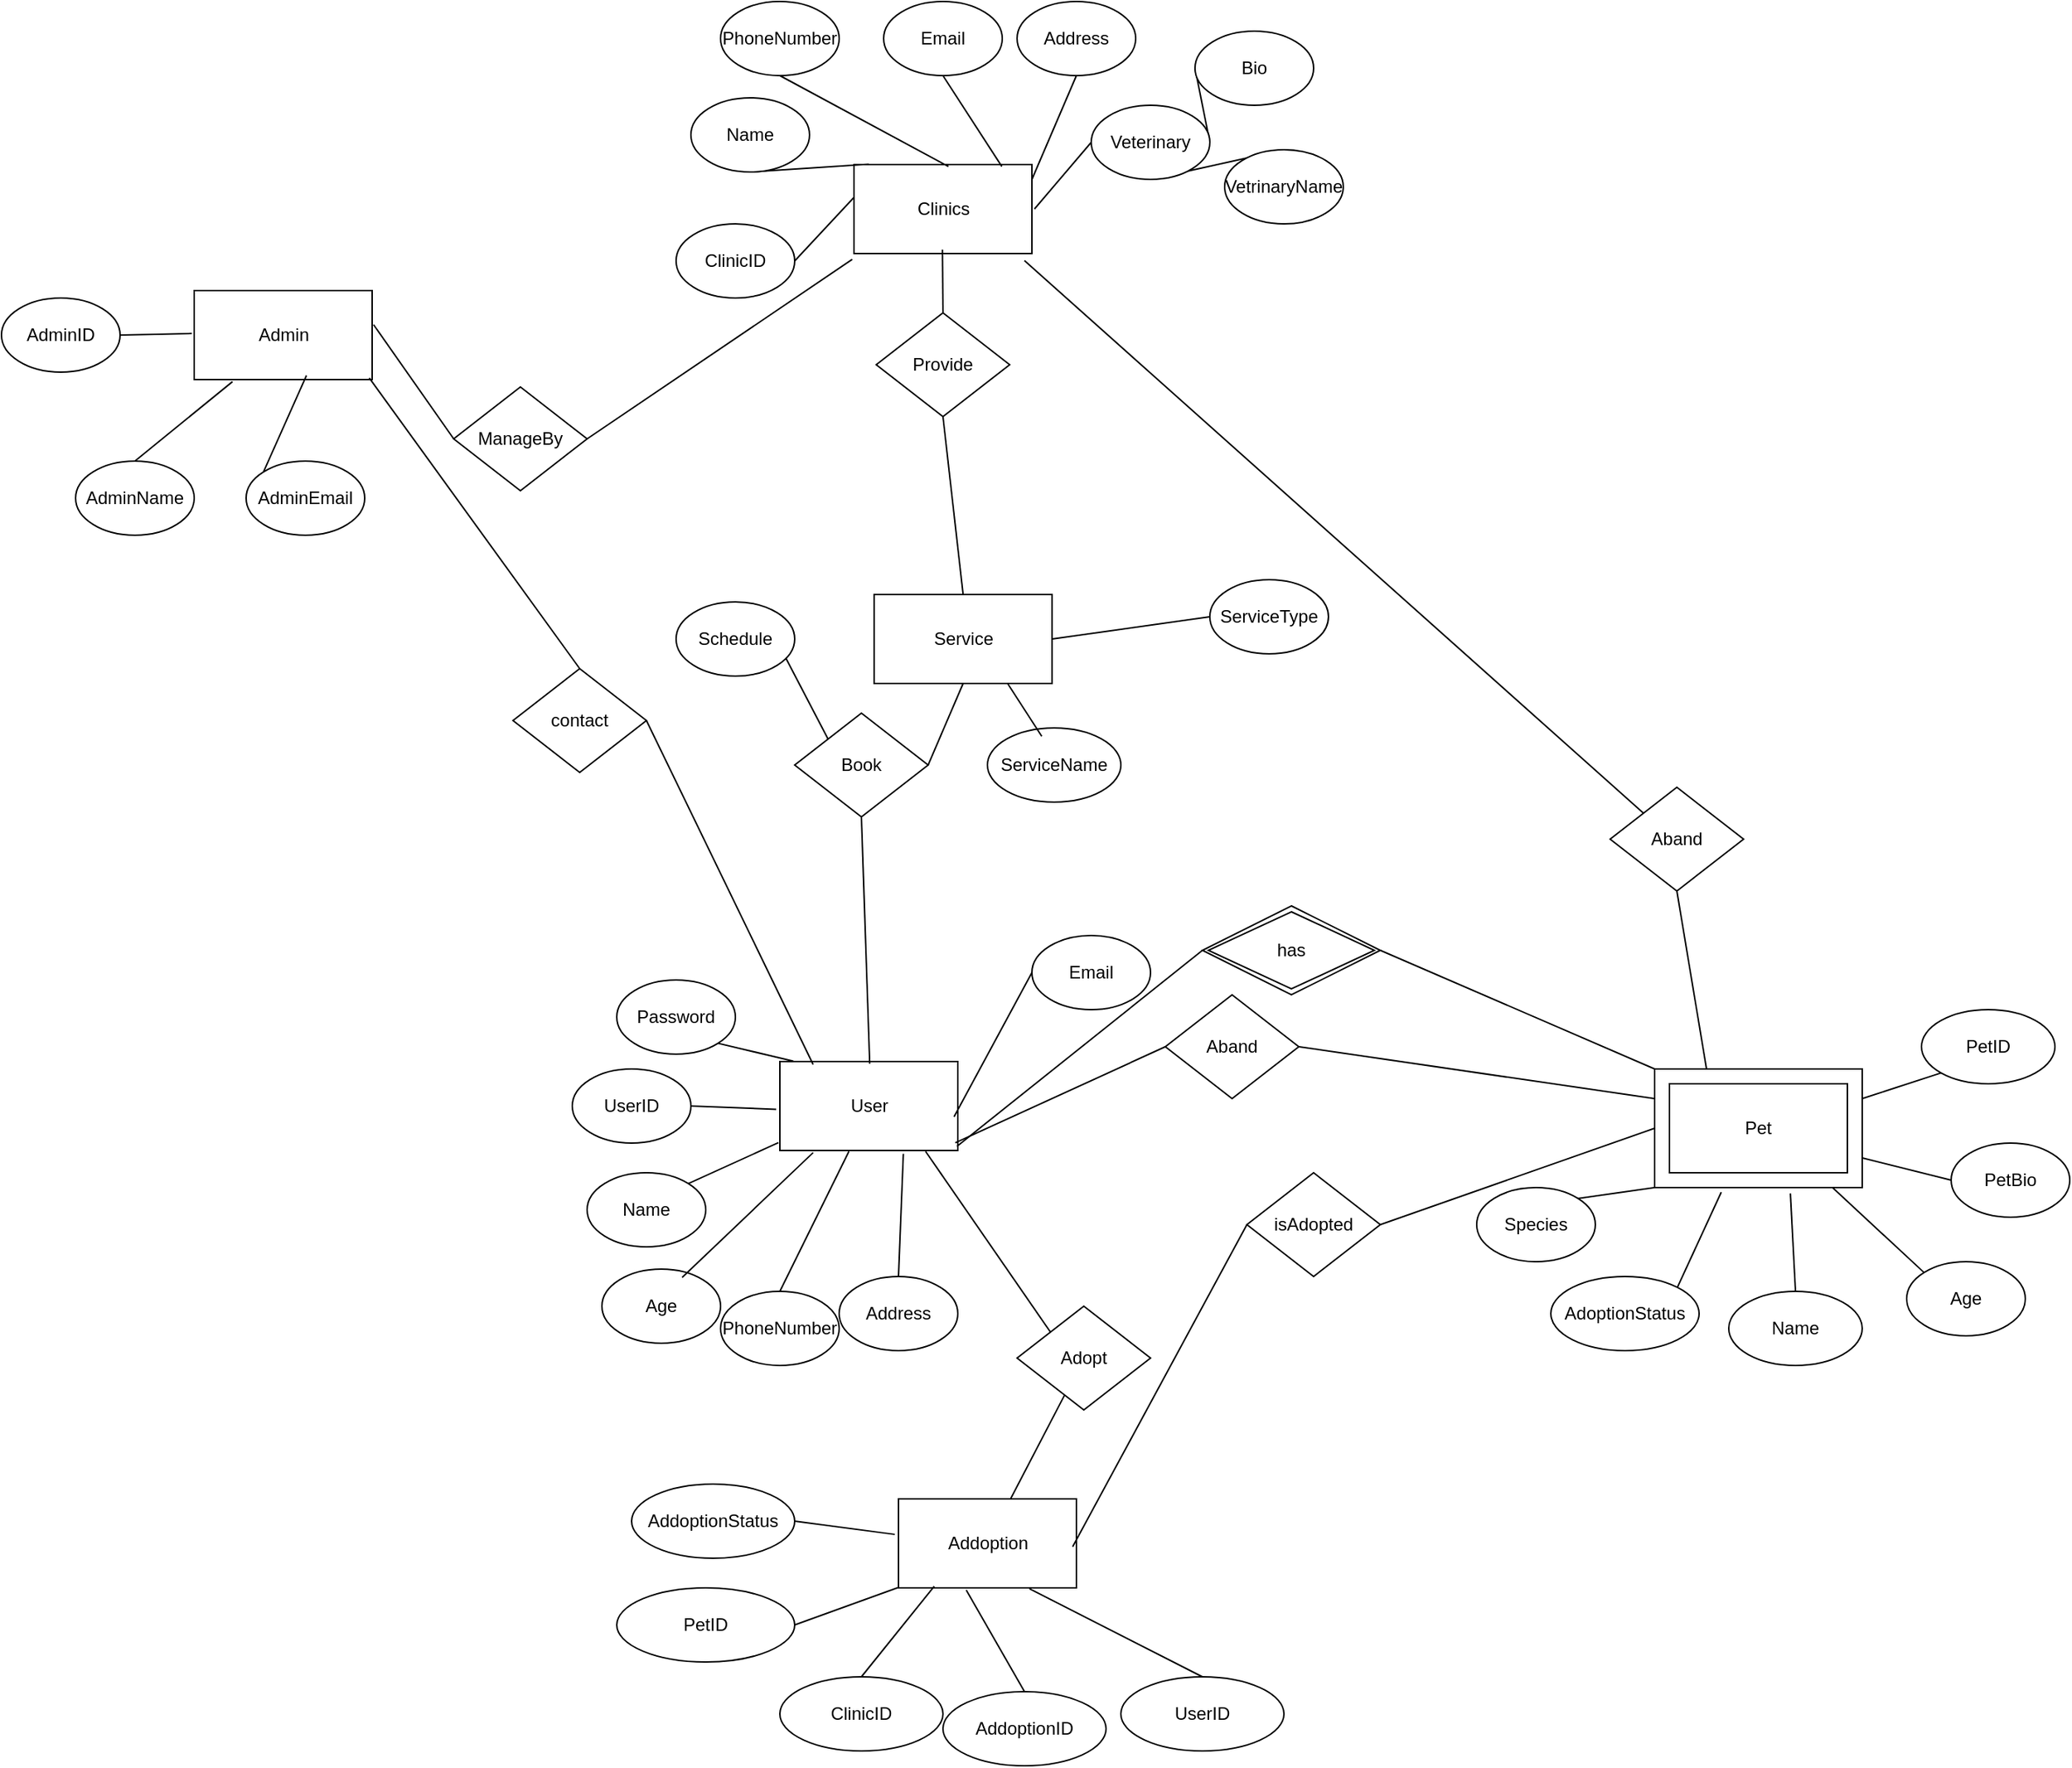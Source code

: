 <mxfile version="24.8.3">
  <diagram id="R2lEEEUBdFMjLlhIrx00" name="Page-1">
    <mxGraphModel dx="1833" dy="569" grid="1" gridSize="10" guides="1" tooltips="1" connect="1" arrows="1" fold="1" page="1" pageScale="1" pageWidth="850" pageHeight="1100" background="#FFFFFF" math="0" shadow="0" extFonts="Permanent Marker^https://fonts.googleapis.com/css?family=Permanent+Marker">
      <root>
        <mxCell id="0" />
        <mxCell id="1" parent="0" />
        <mxCell id="6QG8E82MpiIFCZu1OyY_-2" value="Clinics" style="verticalLabelPosition=middle;verticalAlign=middle;html=1;shape=mxgraph.basic.rect;fillColor2=none;strokeWidth=1;size=20;indent=5;labelPosition=center;align=center;" vertex="1" parent="1">
          <mxGeometry x="160" y="120" width="120" height="60" as="geometry" />
        </mxCell>
        <mxCell id="6QG8E82MpiIFCZu1OyY_-3" value="Admin" style="verticalLabelPosition=middle;verticalAlign=middle;html=1;shape=mxgraph.basic.rect;fillColor2=none;strokeWidth=1;size=20;indent=5;labelPosition=center;align=center;" vertex="1" parent="1">
          <mxGeometry x="-285" y="205" width="120" height="60" as="geometry" />
        </mxCell>
        <mxCell id="6QG8E82MpiIFCZu1OyY_-4" value="User" style="verticalLabelPosition=middle;verticalAlign=middle;html=1;shape=mxgraph.basic.rect;fillColor2=none;strokeWidth=1;size=20;indent=5;labelPosition=center;align=center;" vertex="1" parent="1">
          <mxGeometry x="110" y="725" width="120" height="60" as="geometry" />
        </mxCell>
        <mxCell id="6QG8E82MpiIFCZu1OyY_-47" style="rounded=0;orthogonalLoop=1;jettySize=auto;html=1;exitX=1;exitY=0.5;exitDx=0;exitDy=0;entryX=0;entryY=0.5;entryDx=0;entryDy=0;endArrow=none;endFill=0;" edge="1" parent="1" source="6QG8E82MpiIFCZu1OyY_-10" target="6QG8E82MpiIFCZu1OyY_-46">
          <mxGeometry relative="1" as="geometry" />
        </mxCell>
        <mxCell id="6QG8E82MpiIFCZu1OyY_-10" value="Service" style="rounded=0;whiteSpace=wrap;html=1;" vertex="1" parent="1">
          <mxGeometry x="173.6" y="410" width="120" height="60" as="geometry" />
        </mxCell>
        <mxCell id="6QG8E82MpiIFCZu1OyY_-13" value="Name" style="ellipse;whiteSpace=wrap;html=1;" vertex="1" parent="1">
          <mxGeometry x="-20" y="800" width="80" height="50" as="geometry" />
        </mxCell>
        <mxCell id="6QG8E82MpiIFCZu1OyY_-14" value="Age" style="ellipse;whiteSpace=wrap;html=1;" vertex="1" parent="1">
          <mxGeometry x="-10" y="865" width="80" height="50" as="geometry" />
        </mxCell>
        <mxCell id="6QG8E82MpiIFCZu1OyY_-16" value="PhoneNumber" style="ellipse;whiteSpace=wrap;html=1;" vertex="1" parent="1">
          <mxGeometry x="70" y="880" width="80" height="50" as="geometry" />
        </mxCell>
        <mxCell id="6QG8E82MpiIFCZu1OyY_-17" value="Email" style="ellipse;whiteSpace=wrap;html=1;" vertex="1" parent="1">
          <mxGeometry x="280" y="640" width="80" height="50" as="geometry" />
        </mxCell>
        <mxCell id="6QG8E82MpiIFCZu1OyY_-19" value="Address" style="ellipse;whiteSpace=wrap;html=1;" vertex="1" parent="1">
          <mxGeometry x="150" y="870" width="80" height="50" as="geometry" />
        </mxCell>
        <mxCell id="6QG8E82MpiIFCZu1OyY_-37" style="rounded=0;orthogonalLoop=1;jettySize=auto;html=1;exitX=0.5;exitY=1;exitDx=0;exitDy=0;entryX=0.083;entryY=-0.004;entryDx=0;entryDy=0;entryPerimeter=0;endArrow=none;endFill=0;" edge="1" parent="1" source="6QG8E82MpiIFCZu1OyY_-20" target="6QG8E82MpiIFCZu1OyY_-2">
          <mxGeometry relative="1" as="geometry">
            <mxPoint x="150" y="90" as="targetPoint" />
          </mxGeometry>
        </mxCell>
        <mxCell id="6QG8E82MpiIFCZu1OyY_-20" value="Name" style="ellipse;whiteSpace=wrap;html=1;" vertex="1" parent="1">
          <mxGeometry x="50" y="75" width="80" height="50" as="geometry" />
        </mxCell>
        <mxCell id="6QG8E82MpiIFCZu1OyY_-38" style="rounded=0;orthogonalLoop=1;jettySize=auto;html=1;exitX=0.5;exitY=1;exitDx=0;exitDy=0;entryX=0.531;entryY=0.022;entryDx=0;entryDy=0;entryPerimeter=0;endArrow=none;endFill=0;" edge="1" parent="1" source="6QG8E82MpiIFCZu1OyY_-21" target="6QG8E82MpiIFCZu1OyY_-2">
          <mxGeometry relative="1" as="geometry">
            <mxPoint x="200" y="100" as="targetPoint" />
          </mxGeometry>
        </mxCell>
        <mxCell id="6QG8E82MpiIFCZu1OyY_-21" value="PhoneNumber" style="ellipse;whiteSpace=wrap;html=1;" vertex="1" parent="1">
          <mxGeometry x="70" y="10" width="80" height="50" as="geometry" />
        </mxCell>
        <mxCell id="6QG8E82MpiIFCZu1OyY_-22" value="Email" style="ellipse;whiteSpace=wrap;html=1;" vertex="1" parent="1">
          <mxGeometry x="180" y="10" width="80" height="50" as="geometry" />
        </mxCell>
        <mxCell id="6QG8E82MpiIFCZu1OyY_-23" value="Address" style="ellipse;whiteSpace=wrap;html=1;" vertex="1" parent="1">
          <mxGeometry x="270" y="10" width="80" height="50" as="geometry" />
        </mxCell>
        <mxCell id="ot0OKPYrs41KSUpZu7oC-9" style="rounded=0;orthogonalLoop=1;jettySize=auto;html=1;exitX=0.5;exitY=1;exitDx=0;exitDy=0;entryX=0.5;entryY=0;entryDx=0;entryDy=0;endArrow=none;endFill=0;" edge="1" parent="1" source="6QG8E82MpiIFCZu1OyY_-25" target="6QG8E82MpiIFCZu1OyY_-10">
          <mxGeometry relative="1" as="geometry" />
        </mxCell>
        <mxCell id="6QG8E82MpiIFCZu1OyY_-25" value="Provide" style="rhombus;whiteSpace=wrap;html=1;" vertex="1" parent="1">
          <mxGeometry x="175" y="220" width="90" height="70" as="geometry" />
        </mxCell>
        <mxCell id="6QG8E82MpiIFCZu1OyY_-32" style="rounded=0;orthogonalLoop=1;jettySize=auto;html=1;exitX=1;exitY=0.5;exitDx=0;exitDy=0;entryX=0;entryY=0.5;entryDx=0;entryDy=0;startArrow=none;startFill=0;endArrow=none;endFill=0;" edge="1" parent="1" source="6QG8E82MpiIFCZu1OyY_-26" target="6QG8E82MpiIFCZu1OyY_-30">
          <mxGeometry relative="1" as="geometry" />
        </mxCell>
        <mxCell id="6QG8E82MpiIFCZu1OyY_-33" style="rounded=0;orthogonalLoop=1;jettySize=auto;html=1;exitX=0.5;exitY=1;exitDx=0;exitDy=0;entryX=0.5;entryY=0;entryDx=0;entryDy=0;endArrow=none;endFill=0;" edge="1" parent="1" source="6QG8E82MpiIFCZu1OyY_-26" target="6QG8E82MpiIFCZu1OyY_-29">
          <mxGeometry relative="1" as="geometry" />
        </mxCell>
        <mxCell id="6QG8E82MpiIFCZu1OyY_-26" value="Veterinary" style="ellipse;whiteSpace=wrap;html=1;" vertex="1" parent="1">
          <mxGeometry x="320" y="80" width="80" height="50" as="geometry" />
        </mxCell>
        <mxCell id="6QG8E82MpiIFCZu1OyY_-29" value="VetrinaryName" style="ellipse;whiteSpace=wrap;html=1;" vertex="1" parent="1">
          <mxGeometry x="410" y="110" width="80" height="50" as="geometry" />
        </mxCell>
        <mxCell id="6QG8E82MpiIFCZu1OyY_-30" value="Bio" style="ellipse;whiteSpace=wrap;html=1;" vertex="1" parent="1">
          <mxGeometry x="390" y="30" width="80" height="50" as="geometry" />
        </mxCell>
        <mxCell id="6QG8E82MpiIFCZu1OyY_-31" value="ClinicID" style="ellipse;whiteSpace=wrap;html=1;" vertex="1" parent="1">
          <mxGeometry x="40" y="160" width="80" height="50" as="geometry" />
        </mxCell>
        <mxCell id="6QG8E82MpiIFCZu1OyY_-34" style="rounded=0;orthogonalLoop=1;jettySize=auto;html=1;exitX=0.5;exitY=0;exitDx=0;exitDy=0;entryX=0.497;entryY=0.956;entryDx=0;entryDy=0;entryPerimeter=0;endArrow=none;endFill=0;" edge="1" parent="1" source="6QG8E82MpiIFCZu1OyY_-25" target="6QG8E82MpiIFCZu1OyY_-2">
          <mxGeometry relative="1" as="geometry" />
        </mxCell>
        <mxCell id="6QG8E82MpiIFCZu1OyY_-36" style="rounded=0;orthogonalLoop=1;jettySize=auto;html=1;exitX=1;exitY=0.5;exitDx=0;exitDy=0;entryX=-0.001;entryY=0.371;entryDx=0;entryDy=0;entryPerimeter=0;endArrow=none;endFill=0;" edge="1" parent="1" source="6QG8E82MpiIFCZu1OyY_-31" target="6QG8E82MpiIFCZu1OyY_-2">
          <mxGeometry relative="1" as="geometry" />
        </mxCell>
        <mxCell id="6QG8E82MpiIFCZu1OyY_-39" style="rounded=0;orthogonalLoop=1;jettySize=auto;html=1;exitX=0.5;exitY=1;exitDx=0;exitDy=0;entryX=0.831;entryY=0.022;entryDx=0;entryDy=0;entryPerimeter=0;endArrow=none;endFill=0;" edge="1" parent="1" source="6QG8E82MpiIFCZu1OyY_-22" target="6QG8E82MpiIFCZu1OyY_-2">
          <mxGeometry relative="1" as="geometry" />
        </mxCell>
        <mxCell id="6QG8E82MpiIFCZu1OyY_-40" style="rounded=0;orthogonalLoop=1;jettySize=auto;html=1;exitX=0.5;exitY=1;exitDx=0;exitDy=0;endArrow=none;endFill=0;" edge="1" parent="1" source="6QG8E82MpiIFCZu1OyY_-23">
          <mxGeometry relative="1" as="geometry">
            <mxPoint x="280" y="130" as="targetPoint" />
          </mxGeometry>
        </mxCell>
        <mxCell id="6QG8E82MpiIFCZu1OyY_-41" style="rounded=0;orthogonalLoop=1;jettySize=auto;html=1;exitX=0;exitY=0.5;exitDx=0;exitDy=0;entryX=1.014;entryY=0.5;entryDx=0;entryDy=0;entryPerimeter=0;endArrow=none;endFill=0;" edge="1" parent="1" source="6QG8E82MpiIFCZu1OyY_-26" target="6QG8E82MpiIFCZu1OyY_-2">
          <mxGeometry relative="1" as="geometry" />
        </mxCell>
        <mxCell id="6QG8E82MpiIFCZu1OyY_-44" style="rounded=0;orthogonalLoop=1;jettySize=auto;html=1;exitX=1;exitY=0.5;exitDx=0;exitDy=0;entryX=0.5;entryY=1;entryDx=0;entryDy=0;endArrow=none;endFill=0;" edge="1" parent="1" source="6QG8E82MpiIFCZu1OyY_-43" target="6QG8E82MpiIFCZu1OyY_-10">
          <mxGeometry relative="1" as="geometry" />
        </mxCell>
        <mxCell id="6QG8E82MpiIFCZu1OyY_-74" style="rounded=0;orthogonalLoop=1;jettySize=auto;html=1;exitX=0;exitY=0;exitDx=0;exitDy=0;endArrow=none;endFill=0;entryX=0.905;entryY=0.695;entryDx=0;entryDy=0;entryPerimeter=0;" edge="1" parent="1" source="6QG8E82MpiIFCZu1OyY_-43" target="6QG8E82MpiIFCZu1OyY_-75">
          <mxGeometry relative="1" as="geometry">
            <mxPoint x="-170" y="480" as="targetPoint" />
          </mxGeometry>
        </mxCell>
        <mxCell id="6QG8E82MpiIFCZu1OyY_-43" value="Book" style="rhombus;whiteSpace=wrap;html=1;" vertex="1" parent="1">
          <mxGeometry x="120" y="490" width="90" height="70" as="geometry" />
        </mxCell>
        <mxCell id="6QG8E82MpiIFCZu1OyY_-46" value="ServiceType" style="ellipse;whiteSpace=wrap;html=1;" vertex="1" parent="1">
          <mxGeometry x="400" y="400" width="80" height="50" as="geometry" />
        </mxCell>
        <mxCell id="6QG8E82MpiIFCZu1OyY_-48" style="rounded=0;orthogonalLoop=1;jettySize=auto;html=1;exitX=1;exitY=0;exitDx=0;exitDy=0;entryX=-0.008;entryY=0.912;entryDx=0;entryDy=0;entryPerimeter=0;endArrow=none;endFill=0;" edge="1" parent="1" source="6QG8E82MpiIFCZu1OyY_-13" target="6QG8E82MpiIFCZu1OyY_-4">
          <mxGeometry relative="1" as="geometry" />
        </mxCell>
        <mxCell id="6QG8E82MpiIFCZu1OyY_-49" style="rounded=0;orthogonalLoop=1;jettySize=auto;html=1;exitX=0.676;exitY=0.112;exitDx=0;exitDy=0;entryX=0.187;entryY=1.024;entryDx=0;entryDy=0;entryPerimeter=0;endArrow=none;endFill=0;exitPerimeter=0;" edge="1" parent="1" source="6QG8E82MpiIFCZu1OyY_-14" target="6QG8E82MpiIFCZu1OyY_-4">
          <mxGeometry relative="1" as="geometry" />
        </mxCell>
        <mxCell id="6QG8E82MpiIFCZu1OyY_-50" style="rounded=0;orthogonalLoop=1;jettySize=auto;html=1;exitX=0.5;exitY=0;exitDx=0;exitDy=0;entryX=0.388;entryY=1.01;entryDx=0;entryDy=0;entryPerimeter=0;endArrow=none;endFill=0;" edge="1" parent="1" source="6QG8E82MpiIFCZu1OyY_-16" target="6QG8E82MpiIFCZu1OyY_-4">
          <mxGeometry relative="1" as="geometry" />
        </mxCell>
        <mxCell id="6QG8E82MpiIFCZu1OyY_-51" style="rounded=0;orthogonalLoop=1;jettySize=auto;html=1;exitX=0.5;exitY=0;exitDx=0;exitDy=0;entryX=0.694;entryY=1.038;entryDx=0;entryDy=0;entryPerimeter=0;endArrow=none;endFill=0;" edge="1" parent="1" source="6QG8E82MpiIFCZu1OyY_-19" target="6QG8E82MpiIFCZu1OyY_-4">
          <mxGeometry relative="1" as="geometry" />
        </mxCell>
        <mxCell id="6QG8E82MpiIFCZu1OyY_-52" style="rounded=0;orthogonalLoop=1;jettySize=auto;html=1;exitX=0;exitY=0.5;exitDx=0;exitDy=0;endArrow=none;endFill=0;entryX=0.979;entryY=0.621;entryDx=0;entryDy=0;entryPerimeter=0;" edge="1" parent="1" source="6QG8E82MpiIFCZu1OyY_-17" target="6QG8E82MpiIFCZu1OyY_-4">
          <mxGeometry relative="1" as="geometry">
            <mxPoint x="200.0" y="770" as="targetPoint" />
          </mxGeometry>
        </mxCell>
        <mxCell id="ot0OKPYrs41KSUpZu7oC-8" style="rounded=0;orthogonalLoop=1;jettySize=auto;html=1;exitX=0;exitY=0;exitDx=0;exitDy=0;exitPerimeter=0;entryX=1;entryY=0.5;entryDx=0;entryDy=0;endArrow=none;endFill=0;" edge="1" parent="1" source="6QG8E82MpiIFCZu1OyY_-54" target="6QG8E82MpiIFCZu1OyY_-59">
          <mxGeometry relative="1" as="geometry" />
        </mxCell>
        <mxCell id="6QG8E82MpiIFCZu1OyY_-54" value="Pet" style="verticalLabelPosition=middle;verticalAlign=middle;html=1;shape=mxgraph.basic.frame;dx=10;whiteSpace=wrap;labelPosition=center;align=center;" vertex="1" parent="1">
          <mxGeometry x="700" y="730" width="140" height="80" as="geometry" />
        </mxCell>
        <mxCell id="6QG8E82MpiIFCZu1OyY_-59" value="has" style="shape=rhombus;double=1;perimeter=rhombusPerimeter;whiteSpace=wrap;html=1;align=center;" vertex="1" parent="1">
          <mxGeometry x="395" y="620" width="120" height="60" as="geometry" />
        </mxCell>
        <mxCell id="6QG8E82MpiIFCZu1OyY_-63" value="Species" style="ellipse;whiteSpace=wrap;html=1;" vertex="1" parent="1">
          <mxGeometry x="580" y="810" width="80" height="50" as="geometry" />
        </mxCell>
        <mxCell id="6QG8E82MpiIFCZu1OyY_-64" value="AdoptionStatus" style="ellipse;whiteSpace=wrap;html=1;" vertex="1" parent="1">
          <mxGeometry x="630" y="870" width="100" height="50" as="geometry" />
        </mxCell>
        <mxCell id="6QG8E82MpiIFCZu1OyY_-65" value="Name" style="ellipse;whiteSpace=wrap;html=1;" vertex="1" parent="1">
          <mxGeometry x="750" y="880" width="90" height="50" as="geometry" />
        </mxCell>
        <mxCell id="6QG8E82MpiIFCZu1OyY_-66" value="Age" style="ellipse;whiteSpace=wrap;html=1;" vertex="1" parent="1">
          <mxGeometry x="870" y="860" width="80" height="50" as="geometry" />
        </mxCell>
        <mxCell id="6QG8E82MpiIFCZu1OyY_-68" value="PetBio" style="ellipse;whiteSpace=wrap;html=1;" vertex="1" parent="1">
          <mxGeometry x="900" y="780" width="80" height="50" as="geometry" />
        </mxCell>
        <mxCell id="6QG8E82MpiIFCZu1OyY_-70" value="PetID" style="ellipse;whiteSpace=wrap;html=1;" vertex="1" parent="1">
          <mxGeometry x="880" y="690" width="90" height="50" as="geometry" />
        </mxCell>
        <mxCell id="6QG8E82MpiIFCZu1OyY_-72" value="ServiceName" style="ellipse;whiteSpace=wrap;html=1;" vertex="1" parent="1">
          <mxGeometry x="250" y="500" width="90" height="50" as="geometry" />
        </mxCell>
        <mxCell id="6QG8E82MpiIFCZu1OyY_-73" style="rounded=0;orthogonalLoop=1;jettySize=auto;html=1;exitX=0.407;exitY=0.112;exitDx=0;exitDy=0;entryX=0.75;entryY=1;entryDx=0;entryDy=0;endArrow=none;endFill=0;exitPerimeter=0;" edge="1" parent="1" source="6QG8E82MpiIFCZu1OyY_-72" target="6QG8E82MpiIFCZu1OyY_-10">
          <mxGeometry relative="1" as="geometry" />
        </mxCell>
        <mxCell id="6QG8E82MpiIFCZu1OyY_-75" value="Schedule" style="ellipse;whiteSpace=wrap;html=1;" vertex="1" parent="1">
          <mxGeometry x="40" y="415" width="80" height="50" as="geometry" />
        </mxCell>
        <mxCell id="6QG8E82MpiIFCZu1OyY_-76" style="rounded=0;orthogonalLoop=1;jettySize=auto;html=1;exitX=1;exitY=0;exitDx=0;exitDy=0;entryX=0;entryY=1;entryDx=0;entryDy=0;entryPerimeter=0;endArrow=none;endFill=0;" edge="1" parent="1" source="6QG8E82MpiIFCZu1OyY_-63" target="6QG8E82MpiIFCZu1OyY_-54">
          <mxGeometry relative="1" as="geometry" />
        </mxCell>
        <mxCell id="6QG8E82MpiIFCZu1OyY_-77" style="rounded=0;orthogonalLoop=1;jettySize=auto;html=1;exitX=1;exitY=0;exitDx=0;exitDy=0;entryX=0.321;entryY=1.039;entryDx=0;entryDy=0;entryPerimeter=0;endArrow=none;endFill=0;" edge="1" parent="1" source="6QG8E82MpiIFCZu1OyY_-64" target="6QG8E82MpiIFCZu1OyY_-54">
          <mxGeometry relative="1" as="geometry" />
        </mxCell>
        <mxCell id="6QG8E82MpiIFCZu1OyY_-78" style="rounded=0;orthogonalLoop=1;jettySize=auto;html=1;exitX=0.5;exitY=0;exitDx=0;exitDy=0;entryX=0.654;entryY=1.049;entryDx=0;entryDy=0;entryPerimeter=0;endArrow=none;endFill=0;" edge="1" parent="1" source="6QG8E82MpiIFCZu1OyY_-65" target="6QG8E82MpiIFCZu1OyY_-54">
          <mxGeometry relative="1" as="geometry" />
        </mxCell>
        <mxCell id="6QG8E82MpiIFCZu1OyY_-79" style="rounded=0;orthogonalLoop=1;jettySize=auto;html=1;exitX=0;exitY=0;exitDx=0;exitDy=0;entryX=0.857;entryY=1;entryDx=0;entryDy=0;entryPerimeter=0;endArrow=none;endFill=0;" edge="1" parent="1" source="6QG8E82MpiIFCZu1OyY_-66" target="6QG8E82MpiIFCZu1OyY_-54">
          <mxGeometry relative="1" as="geometry" />
        </mxCell>
        <mxCell id="6QG8E82MpiIFCZu1OyY_-80" style="rounded=0;orthogonalLoop=1;jettySize=auto;html=1;exitX=0;exitY=0.5;exitDx=0;exitDy=0;entryX=0;entryY=0;entryDx=140;entryDy=60;entryPerimeter=0;endArrow=none;endFill=0;" edge="1" parent="1" source="6QG8E82MpiIFCZu1OyY_-68" target="6QG8E82MpiIFCZu1OyY_-54">
          <mxGeometry relative="1" as="geometry" />
        </mxCell>
        <mxCell id="6QG8E82MpiIFCZu1OyY_-81" style="rounded=0;orthogonalLoop=1;jettySize=auto;html=1;exitX=0;exitY=1;exitDx=0;exitDy=0;entryX=0;entryY=0;entryDx=140;entryDy=20;entryPerimeter=0;endArrow=none;endFill=0;" edge="1" parent="1" source="6QG8E82MpiIFCZu1OyY_-70" target="6QG8E82MpiIFCZu1OyY_-54">
          <mxGeometry relative="1" as="geometry" />
        </mxCell>
        <mxCell id="6QG8E82MpiIFCZu1OyY_-82" value="UserID" style="ellipse;whiteSpace=wrap;html=1;" vertex="1" parent="1">
          <mxGeometry x="-30" y="730" width="80" height="50" as="geometry" />
        </mxCell>
        <mxCell id="6QG8E82MpiIFCZu1OyY_-83" style="rounded=0;orthogonalLoop=1;jettySize=auto;html=1;exitX=1;exitY=0.5;exitDx=0;exitDy=0;entryX=-0.021;entryY=0.537;entryDx=0;entryDy=0;entryPerimeter=0;endArrow=none;endFill=0;" edge="1" parent="1" source="6QG8E82MpiIFCZu1OyY_-82" target="6QG8E82MpiIFCZu1OyY_-4">
          <mxGeometry relative="1" as="geometry" />
        </mxCell>
        <mxCell id="6QG8E82MpiIFCZu1OyY_-85" value="Password" style="ellipse;whiteSpace=wrap;html=1;" vertex="1" parent="1">
          <mxGeometry y="670" width="80" height="50" as="geometry" />
        </mxCell>
        <mxCell id="6QG8E82MpiIFCZu1OyY_-86" style="rounded=0;orthogonalLoop=1;jettySize=auto;html=1;exitX=1;exitY=1;exitDx=0;exitDy=0;entryX=0.076;entryY=-0.004;entryDx=0;entryDy=0;entryPerimeter=0;endArrow=none;endFill=0;" edge="1" parent="1" source="6QG8E82MpiIFCZu1OyY_-85" target="6QG8E82MpiIFCZu1OyY_-4">
          <mxGeometry relative="1" as="geometry" />
        </mxCell>
        <mxCell id="6QG8E82MpiIFCZu1OyY_-102" value="" style="rounded=0;orthogonalLoop=1;jettySize=auto;html=1;endArrow=none;endFill=0;" edge="1" parent="1" source="6QG8E82MpiIFCZu1OyY_-87" target="6QG8E82MpiIFCZu1OyY_-100">
          <mxGeometry relative="1" as="geometry" />
        </mxCell>
        <mxCell id="6QG8E82MpiIFCZu1OyY_-87" value="Addoption" style="verticalLabelPosition=middle;verticalAlign=middle;html=1;shape=mxgraph.basic.rect;fillColor2=none;strokeWidth=1;size=20;indent=5;labelPosition=center;align=center;" vertex="1" parent="1">
          <mxGeometry x="190" y="1020" width="120" height="60" as="geometry" />
        </mxCell>
        <mxCell id="6QG8E82MpiIFCZu1OyY_-89" value="AddoptionStatus" style="ellipse;whiteSpace=wrap;html=1;" vertex="1" parent="1">
          <mxGeometry x="10" y="1010" width="110" height="50" as="geometry" />
        </mxCell>
        <mxCell id="6QG8E82MpiIFCZu1OyY_-90" value="PetID" style="ellipse;whiteSpace=wrap;html=1;" vertex="1" parent="1">
          <mxGeometry y="1080" width="120" height="50" as="geometry" />
        </mxCell>
        <mxCell id="6QG8E82MpiIFCZu1OyY_-91" value="ClinicID" style="ellipse;whiteSpace=wrap;html=1;" vertex="1" parent="1">
          <mxGeometry x="110" y="1140" width="110" height="50" as="geometry" />
        </mxCell>
        <mxCell id="6QG8E82MpiIFCZu1OyY_-92" value="AddoptionID" style="ellipse;whiteSpace=wrap;html=1;" vertex="1" parent="1">
          <mxGeometry x="220" y="1150" width="110" height="50" as="geometry" />
        </mxCell>
        <mxCell id="6QG8E82MpiIFCZu1OyY_-93" value="UserID" style="ellipse;whiteSpace=wrap;html=1;" vertex="1" parent="1">
          <mxGeometry x="340" y="1140" width="110" height="50" as="geometry" />
        </mxCell>
        <mxCell id="6QG8E82MpiIFCZu1OyY_-94" style="rounded=0;orthogonalLoop=1;jettySize=auto;html=1;exitX=1;exitY=0.5;exitDx=0;exitDy=0;entryX=-0.021;entryY=0.399;entryDx=0;entryDy=0;entryPerimeter=0;endArrow=none;endFill=0;" edge="1" parent="1" source="6QG8E82MpiIFCZu1OyY_-89" target="6QG8E82MpiIFCZu1OyY_-87">
          <mxGeometry relative="1" as="geometry" />
        </mxCell>
        <mxCell id="6QG8E82MpiIFCZu1OyY_-95" style="rounded=0;orthogonalLoop=1;jettySize=auto;html=1;exitX=1;exitY=0.5;exitDx=0;exitDy=0;entryX=-0.001;entryY=0.996;entryDx=0;entryDy=0;entryPerimeter=0;endArrow=none;endFill=0;" edge="1" parent="1" source="6QG8E82MpiIFCZu1OyY_-90" target="6QG8E82MpiIFCZu1OyY_-87">
          <mxGeometry relative="1" as="geometry" />
        </mxCell>
        <mxCell id="6QG8E82MpiIFCZu1OyY_-96" style="rounded=0;orthogonalLoop=1;jettySize=auto;html=1;exitX=0.5;exitY=0;exitDx=0;exitDy=0;entryX=0.201;entryY=0.982;entryDx=0;entryDy=0;entryPerimeter=0;endArrow=none;endFill=0;" edge="1" parent="1" source="6QG8E82MpiIFCZu1OyY_-91" target="6QG8E82MpiIFCZu1OyY_-87">
          <mxGeometry relative="1" as="geometry" />
        </mxCell>
        <mxCell id="6QG8E82MpiIFCZu1OyY_-97" style="rounded=0;orthogonalLoop=1;jettySize=auto;html=1;exitX=0.5;exitY=0;exitDx=0;exitDy=0;entryX=0.381;entryY=1.024;entryDx=0;entryDy=0;entryPerimeter=0;endArrow=none;endFill=0;" edge="1" parent="1" source="6QG8E82MpiIFCZu1OyY_-92" target="6QG8E82MpiIFCZu1OyY_-87">
          <mxGeometry relative="1" as="geometry" />
        </mxCell>
        <mxCell id="6QG8E82MpiIFCZu1OyY_-98" style="rounded=0;orthogonalLoop=1;jettySize=auto;html=1;exitX=0.5;exitY=0;exitDx=0;exitDy=0;entryX=0.736;entryY=1.01;entryDx=0;entryDy=0;entryPerimeter=0;endArrow=none;endFill=0;" edge="1" parent="1" source="6QG8E82MpiIFCZu1OyY_-93" target="6QG8E82MpiIFCZu1OyY_-87">
          <mxGeometry relative="1" as="geometry" />
        </mxCell>
        <mxCell id="6QG8E82MpiIFCZu1OyY_-100" value="Adopt" style="rhombus;whiteSpace=wrap;html=1;" vertex="1" parent="1">
          <mxGeometry x="270" y="890" width="90" height="70" as="geometry" />
        </mxCell>
        <mxCell id="6QG8E82MpiIFCZu1OyY_-101" style="rounded=0;orthogonalLoop=1;jettySize=auto;html=1;exitX=0;exitY=0;exitDx=0;exitDy=0;entryX=0.819;entryY=1.01;entryDx=0;entryDy=0;entryPerimeter=0;endArrow=none;endFill=0;" edge="1" parent="1" source="6QG8E82MpiIFCZu1OyY_-100" target="6QG8E82MpiIFCZu1OyY_-4">
          <mxGeometry relative="1" as="geometry" />
        </mxCell>
        <mxCell id="ot0OKPYrs41KSUpZu7oC-7" style="rounded=0;orthogonalLoop=1;jettySize=auto;html=1;exitX=0;exitY=0.5;exitDx=0;exitDy=0;entryX=0.995;entryY=0.954;entryDx=0;entryDy=0;entryPerimeter=0;endArrow=none;endFill=0;" edge="1" parent="1" source="6QG8E82MpiIFCZu1OyY_-59" target="6QG8E82MpiIFCZu1OyY_-4">
          <mxGeometry relative="1" as="geometry" />
        </mxCell>
        <mxCell id="6QG8E82MpiIFCZu1OyY_-104" value="AdminID" style="ellipse;whiteSpace=wrap;html=1;" vertex="1" parent="1">
          <mxGeometry x="-415" y="210" width="80" height="50" as="geometry" />
        </mxCell>
        <mxCell id="6QG8E82MpiIFCZu1OyY_-105" value="AdminName" style="ellipse;whiteSpace=wrap;html=1;" vertex="1" parent="1">
          <mxGeometry x="-365" y="320" width="80" height="50" as="geometry" />
        </mxCell>
        <mxCell id="6QG8E82MpiIFCZu1OyY_-107" value="AdminEmail" style="ellipse;whiteSpace=wrap;html=1;" vertex="1" parent="1">
          <mxGeometry x="-250" y="320" width="80" height="50" as="geometry" />
        </mxCell>
        <mxCell id="6QG8E82MpiIFCZu1OyY_-108" style="rounded=0;orthogonalLoop=1;jettySize=auto;html=1;exitX=1;exitY=0.5;exitDx=0;exitDy=0;entryX=-0.014;entryY=0.482;entryDx=0;entryDy=0;entryPerimeter=0;endArrow=none;endFill=0;" edge="1" parent="1" source="6QG8E82MpiIFCZu1OyY_-104" target="6QG8E82MpiIFCZu1OyY_-3">
          <mxGeometry relative="1" as="geometry" />
        </mxCell>
        <mxCell id="6QG8E82MpiIFCZu1OyY_-109" style="rounded=0;orthogonalLoop=1;jettySize=auto;html=1;exitX=0.5;exitY=0;exitDx=0;exitDy=0;entryX=0.215;entryY=1.024;entryDx=0;entryDy=0;entryPerimeter=0;endArrow=none;endFill=0;" edge="1" parent="1" source="6QG8E82MpiIFCZu1OyY_-105" target="6QG8E82MpiIFCZu1OyY_-3">
          <mxGeometry relative="1" as="geometry" />
        </mxCell>
        <mxCell id="6QG8E82MpiIFCZu1OyY_-110" style="rounded=0;orthogonalLoop=1;jettySize=auto;html=1;exitX=0;exitY=0;exitDx=0;exitDy=0;entryX=0.631;entryY=0.954;entryDx=0;entryDy=0;entryPerimeter=0;endArrow=none;endFill=0;" edge="1" parent="1" source="6QG8E82MpiIFCZu1OyY_-107" target="6QG8E82MpiIFCZu1OyY_-3">
          <mxGeometry relative="1" as="geometry" />
        </mxCell>
        <mxCell id="6QG8E82MpiIFCZu1OyY_-112" value="ManageBy" style="rhombus;whiteSpace=wrap;html=1;" vertex="1" parent="1">
          <mxGeometry x="-110" y="270" width="90" height="70" as="geometry" />
        </mxCell>
        <mxCell id="6QG8E82MpiIFCZu1OyY_-114" style="rounded=0;orthogonalLoop=1;jettySize=auto;html=1;exitX=1;exitY=0.5;exitDx=0;exitDy=0;entryX=-0.01;entryY=1.066;entryDx=0;entryDy=0;entryPerimeter=0;endArrow=none;endFill=0;" edge="1" parent="1" source="6QG8E82MpiIFCZu1OyY_-112" target="6QG8E82MpiIFCZu1OyY_-2">
          <mxGeometry relative="1" as="geometry" />
        </mxCell>
        <mxCell id="6QG8E82MpiIFCZu1OyY_-115" value="isAdopted" style="rhombus;whiteSpace=wrap;html=1;" vertex="1" parent="1">
          <mxGeometry x="425" y="800" width="90" height="70" as="geometry" />
        </mxCell>
        <mxCell id="6QG8E82MpiIFCZu1OyY_-116" style="rounded=0;orthogonalLoop=1;jettySize=auto;html=1;exitX=0;exitY=0.5;exitDx=0;exitDy=0;entryX=0.979;entryY=0.537;entryDx=0;entryDy=0;entryPerimeter=0;endArrow=none;endFill=0;" edge="1" parent="1" source="6QG8E82MpiIFCZu1OyY_-115" target="6QG8E82MpiIFCZu1OyY_-87">
          <mxGeometry relative="1" as="geometry" />
        </mxCell>
        <mxCell id="6QG8E82MpiIFCZu1OyY_-117" style="rounded=0;orthogonalLoop=1;jettySize=auto;html=1;exitX=1;exitY=0.5;exitDx=0;exitDy=0;entryX=0;entryY=0.5;entryDx=0;entryDy=0;entryPerimeter=0;endArrow=none;endFill=0;" edge="1" parent="1" source="6QG8E82MpiIFCZu1OyY_-115" target="6QG8E82MpiIFCZu1OyY_-54">
          <mxGeometry relative="1" as="geometry" />
        </mxCell>
        <mxCell id="6QG8E82MpiIFCZu1OyY_-121" value="Aband" style="rhombus;whiteSpace=wrap;html=1;" vertex="1" parent="1">
          <mxGeometry x="370" y="680" width="90" height="70" as="geometry" />
        </mxCell>
        <mxCell id="6QG8E82MpiIFCZu1OyY_-122" style="rounded=0;orthogonalLoop=1;jettySize=auto;html=1;exitX=0;exitY=0.5;exitDx=0;exitDy=0;entryX=0.986;entryY=0.913;entryDx=0;entryDy=0;entryPerimeter=0;endArrow=none;endFill=0;" edge="1" parent="1" source="6QG8E82MpiIFCZu1OyY_-121" target="6QG8E82MpiIFCZu1OyY_-4">
          <mxGeometry relative="1" as="geometry" />
        </mxCell>
        <mxCell id="6QG8E82MpiIFCZu1OyY_-124" style="rounded=0;orthogonalLoop=1;jettySize=auto;html=1;exitX=1;exitY=0.5;exitDx=0;exitDy=0;entryX=0;entryY=0;entryDx=0;entryDy=20;entryPerimeter=0;endArrow=none;endFill=0;" edge="1" parent="1" source="6QG8E82MpiIFCZu1OyY_-121" target="6QG8E82MpiIFCZu1OyY_-54">
          <mxGeometry relative="1" as="geometry" />
        </mxCell>
        <mxCell id="ot0OKPYrs41KSUpZu7oC-10" style="rounded=0;orthogonalLoop=1;jettySize=auto;html=1;exitX=0.5;exitY=1;exitDx=0;exitDy=0;entryX=0.505;entryY=0.025;entryDx=0;entryDy=0;entryPerimeter=0;endArrow=none;endFill=0;" edge="1" parent="1" source="6QG8E82MpiIFCZu1OyY_-43" target="6QG8E82MpiIFCZu1OyY_-4">
          <mxGeometry relative="1" as="geometry" />
        </mxCell>
        <mxCell id="ot0OKPYrs41KSUpZu7oC-12" style="rounded=0;orthogonalLoop=1;jettySize=auto;html=1;exitX=0;exitY=0.5;exitDx=0;exitDy=0;entryX=1.008;entryY=0.383;entryDx=0;entryDy=0;entryPerimeter=0;endArrow=none;endFill=0;" edge="1" parent="1" source="6QG8E82MpiIFCZu1OyY_-112" target="6QG8E82MpiIFCZu1OyY_-3">
          <mxGeometry relative="1" as="geometry" />
        </mxCell>
        <mxCell id="ot0OKPYrs41KSUpZu7oC-13" value="contact" style="rhombus;whiteSpace=wrap;html=1;" vertex="1" parent="1">
          <mxGeometry x="-70" y="460" width="90" height="70" as="geometry" />
        </mxCell>
        <mxCell id="ot0OKPYrs41KSUpZu7oC-14" style="rounded=0;orthogonalLoop=1;jettySize=auto;html=1;exitX=0.5;exitY=0;exitDx=0;exitDy=0;entryX=0.984;entryY=0.982;entryDx=0;entryDy=0;entryPerimeter=0;endArrow=none;endFill=0;" edge="1" parent="1" source="ot0OKPYrs41KSUpZu7oC-13" target="6QG8E82MpiIFCZu1OyY_-3">
          <mxGeometry relative="1" as="geometry" />
        </mxCell>
        <mxCell id="ot0OKPYrs41KSUpZu7oC-15" style="rounded=0;orthogonalLoop=1;jettySize=auto;html=1;exitX=1;exitY=0.5;exitDx=0;exitDy=0;entryX=0.187;entryY=0.033;entryDx=0;entryDy=0;entryPerimeter=0;endArrow=none;endFill=0;" edge="1" parent="1" source="ot0OKPYrs41KSUpZu7oC-13" target="6QG8E82MpiIFCZu1OyY_-4">
          <mxGeometry relative="1" as="geometry" />
        </mxCell>
        <mxCell id="6QG8E82MpiIFCZu1OyY_-130" value="Aband" style="rhombus;whiteSpace=wrap;html=1;" vertex="1" parent="1">
          <mxGeometry x="670" y="540" width="90" height="70" as="geometry" />
        </mxCell>
        <mxCell id="6QG8E82MpiIFCZu1OyY_-131" style="rounded=0;orthogonalLoop=1;jettySize=auto;html=1;exitX=0;exitY=0;exitDx=0;exitDy=0;entryX=0.958;entryY=1.079;entryDx=0;entryDy=0;entryPerimeter=0;endArrow=none;endFill=0;" edge="1" parent="1" source="6QG8E82MpiIFCZu1OyY_-130" target="6QG8E82MpiIFCZu1OyY_-2">
          <mxGeometry relative="1" as="geometry" />
        </mxCell>
        <mxCell id="6QG8E82MpiIFCZu1OyY_-132" style="rounded=0;orthogonalLoop=1;jettySize=auto;html=1;exitX=0.5;exitY=1;exitDx=0;exitDy=0;entryX=0;entryY=0;entryDx=35;entryDy=0;entryPerimeter=0;endArrow=none;endFill=0;" edge="1" parent="1" source="6QG8E82MpiIFCZu1OyY_-130" target="6QG8E82MpiIFCZu1OyY_-54">
          <mxGeometry relative="1" as="geometry" />
        </mxCell>
      </root>
    </mxGraphModel>
  </diagram>
</mxfile>
